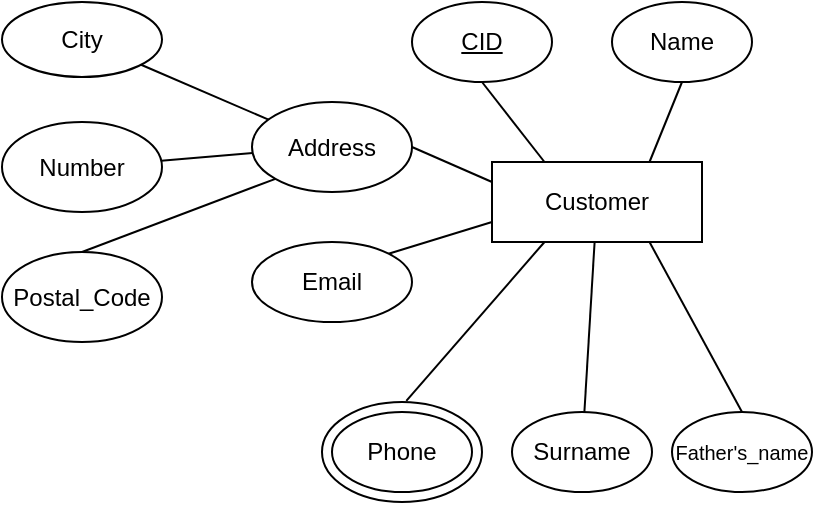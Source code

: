 <mxfile version="20.6.0" type="github"><diagram id="VsgBfveyjFz6Jx_ch1yv" name="Page-1"><mxGraphModel dx="700" dy="818" grid="1" gridSize="10" guides="1" tooltips="1" connect="1" arrows="1" fold="1" page="1" pageScale="1" pageWidth="850" pageHeight="1100" math="0" shadow="0"><root><mxCell id="0"/><mxCell id="1" parent="0"/><mxCell id="Fxmti2o_5BGem4VC5T3a-9" value="" style="rounded=0;orthogonalLoop=1;jettySize=auto;html=1;fontSize=10;endArrow=none;endFill=0;" edge="1" parent="1" source="Fxmti2o_5BGem4VC5T3a-1" target="Fxmti2o_5BGem4VC5T3a-4"><mxGeometry relative="1" as="geometry"/></mxCell><mxCell id="Fxmti2o_5BGem4VC5T3a-16" style="rounded=0;orthogonalLoop=1;jettySize=auto;html=1;exitX=0.75;exitY=1;exitDx=0;exitDy=0;entryX=0.5;entryY=0;entryDx=0;entryDy=0;fontSize=10;endArrow=none;endFill=0;" edge="1" parent="1" source="Fxmti2o_5BGem4VC5T3a-1" target="Fxmti2o_5BGem4VC5T3a-5"><mxGeometry relative="1" as="geometry"/></mxCell><mxCell id="Fxmti2o_5BGem4VC5T3a-17" style="rounded=0;orthogonalLoop=1;jettySize=auto;html=1;exitX=0.25;exitY=1;exitDx=0;exitDy=0;entryX=0.527;entryY=-0.011;entryDx=0;entryDy=0;entryPerimeter=0;fontSize=10;endArrow=none;endFill=0;" edge="1" parent="1" source="Fxmti2o_5BGem4VC5T3a-1" target="Fxmti2o_5BGem4VC5T3a-8"><mxGeometry relative="1" as="geometry"/></mxCell><mxCell id="Fxmti2o_5BGem4VC5T3a-18" style="rounded=0;orthogonalLoop=1;jettySize=auto;html=1;exitX=0.25;exitY=0;exitDx=0;exitDy=0;entryX=0.5;entryY=1;entryDx=0;entryDy=0;fontSize=10;endArrow=none;endFill=0;" edge="1" parent="1" source="Fxmti2o_5BGem4VC5T3a-1" target="Fxmti2o_5BGem4VC5T3a-2"><mxGeometry relative="1" as="geometry"/></mxCell><mxCell id="Fxmti2o_5BGem4VC5T3a-19" style="rounded=0;orthogonalLoop=1;jettySize=auto;html=1;exitX=0.75;exitY=0;exitDx=0;exitDy=0;entryX=0.5;entryY=1;entryDx=0;entryDy=0;fontSize=10;endArrow=none;endFill=0;" edge="1" parent="1" source="Fxmti2o_5BGem4VC5T3a-1" target="Fxmti2o_5BGem4VC5T3a-3"><mxGeometry relative="1" as="geometry"/></mxCell><mxCell id="Fxmti2o_5BGem4VC5T3a-35" style="rounded=0;orthogonalLoop=1;jettySize=auto;html=1;exitX=0;exitY=0.25;exitDx=0;exitDy=0;entryX=1;entryY=0.5;entryDx=0;entryDy=0;fontSize=10;endArrow=none;endFill=0;" edge="1" parent="1" source="Fxmti2o_5BGem4VC5T3a-1" target="Fxmti2o_5BGem4VC5T3a-20"><mxGeometry relative="1" as="geometry"/></mxCell><mxCell id="Fxmti2o_5BGem4VC5T3a-43" style="edgeStyle=none;rounded=0;orthogonalLoop=1;jettySize=auto;html=1;exitX=0;exitY=0.75;exitDx=0;exitDy=0;entryX=1;entryY=0;entryDx=0;entryDy=0;fontSize=12;startFill=1;endArrow=none;endFill=0;" edge="1" parent="1" source="Fxmti2o_5BGem4VC5T3a-1" target="Fxmti2o_5BGem4VC5T3a-39"><mxGeometry relative="1" as="geometry"/></mxCell><mxCell id="Fxmti2o_5BGem4VC5T3a-1" value="Customer" style="rounded=0;whiteSpace=wrap;html=1;" vertex="1" parent="1"><mxGeometry x="265" y="330" width="105" height="40" as="geometry"/></mxCell><mxCell id="Fxmti2o_5BGem4VC5T3a-2" value="&lt;u&gt;CID&lt;/u&gt;" style="ellipse;whiteSpace=wrap;html=1;" vertex="1" parent="1"><mxGeometry x="225" y="250" width="70" height="40" as="geometry"/></mxCell><mxCell id="Fxmti2o_5BGem4VC5T3a-3" value="Name" style="ellipse;whiteSpace=wrap;html=1;" vertex="1" parent="1"><mxGeometry x="325" y="250" width="70" height="40" as="geometry"/></mxCell><mxCell id="Fxmti2o_5BGem4VC5T3a-4" value="Surname" style="ellipse;whiteSpace=wrap;html=1;" vertex="1" parent="1"><mxGeometry x="275" y="455" width="70" height="40" as="geometry"/></mxCell><mxCell id="Fxmti2o_5BGem4VC5T3a-5" value="&lt;font style=&quot;font-size: 10px;&quot;&gt;Father's_name&lt;/font&gt;" style="ellipse;whiteSpace=wrap;html=1;" vertex="1" parent="1"><mxGeometry x="355" y="455" width="70" height="40" as="geometry"/></mxCell><mxCell id="Fxmti2o_5BGem4VC5T3a-15" value="" style="group" vertex="1" connectable="0" parent="1"><mxGeometry x="180" y="450" width="80" height="50" as="geometry"/></mxCell><mxCell id="Fxmti2o_5BGem4VC5T3a-8" value="Phone" style="ellipse;whiteSpace=wrap;html=1;perimeterSpacing=0;shadow=0;perimeter=none;" vertex="1" parent="Fxmti2o_5BGem4VC5T3a-15"><mxGeometry width="80" height="50" as="geometry"/></mxCell><mxCell id="Fxmti2o_5BGem4VC5T3a-6" value="Phone" style="ellipse;whiteSpace=wrap;html=1;perimeterSpacing=0;shadow=0;perimeter=none;" vertex="1" parent="Fxmti2o_5BGem4VC5T3a-15"><mxGeometry x="5" y="5" width="70" height="40" as="geometry"/></mxCell><mxCell id="Fxmti2o_5BGem4VC5T3a-24" value="" style="rounded=0;orthogonalLoop=1;jettySize=auto;html=1;fontSize=10;endArrow=none;endFill=0;" edge="1" parent="1" source="Fxmti2o_5BGem4VC5T3a-20" target="Fxmti2o_5BGem4VC5T3a-23"><mxGeometry relative="1" as="geometry"/></mxCell><mxCell id="Fxmti2o_5BGem4VC5T3a-26" value="" style="rounded=0;orthogonalLoop=1;jettySize=auto;html=1;fontSize=10;endArrow=none;endFill=0;" edge="1" parent="1" source="Fxmti2o_5BGem4VC5T3a-20" target="Fxmti2o_5BGem4VC5T3a-25"><mxGeometry relative="1" as="geometry"/></mxCell><mxCell id="Fxmti2o_5BGem4VC5T3a-32" style="rounded=0;orthogonalLoop=1;jettySize=auto;html=1;exitX=0;exitY=1;exitDx=0;exitDy=0;entryX=0.5;entryY=0;entryDx=0;entryDy=0;fontSize=10;endArrow=none;endFill=0;" edge="1" parent="1" source="Fxmti2o_5BGem4VC5T3a-20" target="Fxmti2o_5BGem4VC5T3a-31"><mxGeometry relative="1" as="geometry"/></mxCell><mxCell id="Fxmti2o_5BGem4VC5T3a-20" value="Address" style="ellipse;whiteSpace=wrap;html=1;rounded=0;" vertex="1" parent="1"><mxGeometry x="145" y="300" width="80" height="45" as="geometry"/></mxCell><mxCell id="Fxmti2o_5BGem4VC5T3a-23" value="City" style="ellipse;whiteSpace=wrap;html=1;rounded=0;" vertex="1" parent="1"><mxGeometry x="20" y="250" width="80" height="37.5" as="geometry"/></mxCell><mxCell id="Fxmti2o_5BGem4VC5T3a-25" value="Number" style="ellipse;whiteSpace=wrap;html=1;rounded=0;" vertex="1" parent="1"><mxGeometry x="20" y="310" width="80" height="45" as="geometry"/></mxCell><mxCell id="Fxmti2o_5BGem4VC5T3a-31" value="Postal_Code" style="ellipse;whiteSpace=wrap;html=1;rounded=0;" vertex="1" parent="1"><mxGeometry x="20" y="375" width="80" height="45" as="geometry"/></mxCell><mxCell id="Fxmti2o_5BGem4VC5T3a-39" value="&lt;font style=&quot;font-size: 12px;&quot;&gt;Email&lt;/font&gt;" style="ellipse;whiteSpace=wrap;html=1;shadow=0;sketch=0;fontSize=10;" vertex="1" parent="1"><mxGeometry x="145" y="370" width="80" height="40" as="geometry"/></mxCell></root></mxGraphModel></diagram></mxfile>